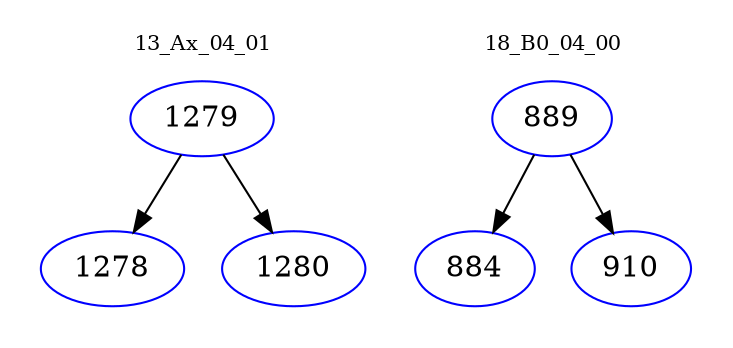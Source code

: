 digraph{
subgraph cluster_0 {
color = white
label = "13_Ax_04_01";
fontsize=10;
T0_1279 [label="1279", color="blue"]
T0_1279 -> T0_1278 [color="black"]
T0_1278 [label="1278", color="blue"]
T0_1279 -> T0_1280 [color="black"]
T0_1280 [label="1280", color="blue"]
}
subgraph cluster_1 {
color = white
label = "18_B0_04_00";
fontsize=10;
T1_889 [label="889", color="blue"]
T1_889 -> T1_884 [color="black"]
T1_884 [label="884", color="blue"]
T1_889 -> T1_910 [color="black"]
T1_910 [label="910", color="blue"]
}
}
